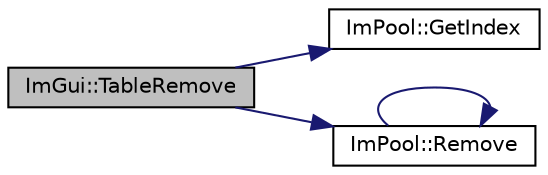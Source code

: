 digraph "ImGui::TableRemove"
{
 // LATEX_PDF_SIZE
  edge [fontname="Helvetica",fontsize="10",labelfontname="Helvetica",labelfontsize="10"];
  node [fontname="Helvetica",fontsize="10",shape=record];
  rankdir="LR";
  Node1 [label="ImGui::TableRemove",height=0.2,width=0.4,color="black", fillcolor="grey75", style="filled", fontcolor="black",tooltip=" "];
  Node1 -> Node2 [color="midnightblue",fontsize="10",style="solid"];
  Node2 [label="ImPool::GetIndex",height=0.2,width=0.4,color="black", fillcolor="white", style="filled",URL="$struct_im_pool.html#a3e683876ebd44c7f6f098851ee522870",tooltip=" "];
  Node1 -> Node3 [color="midnightblue",fontsize="10",style="solid"];
  Node3 [label="ImPool::Remove",height=0.2,width=0.4,color="black", fillcolor="white", style="filled",URL="$struct_im_pool.html#a7b2c095ea540dc8afb670e705a37a912",tooltip=" "];
  Node3 -> Node3 [color="midnightblue",fontsize="10",style="solid"];
}
